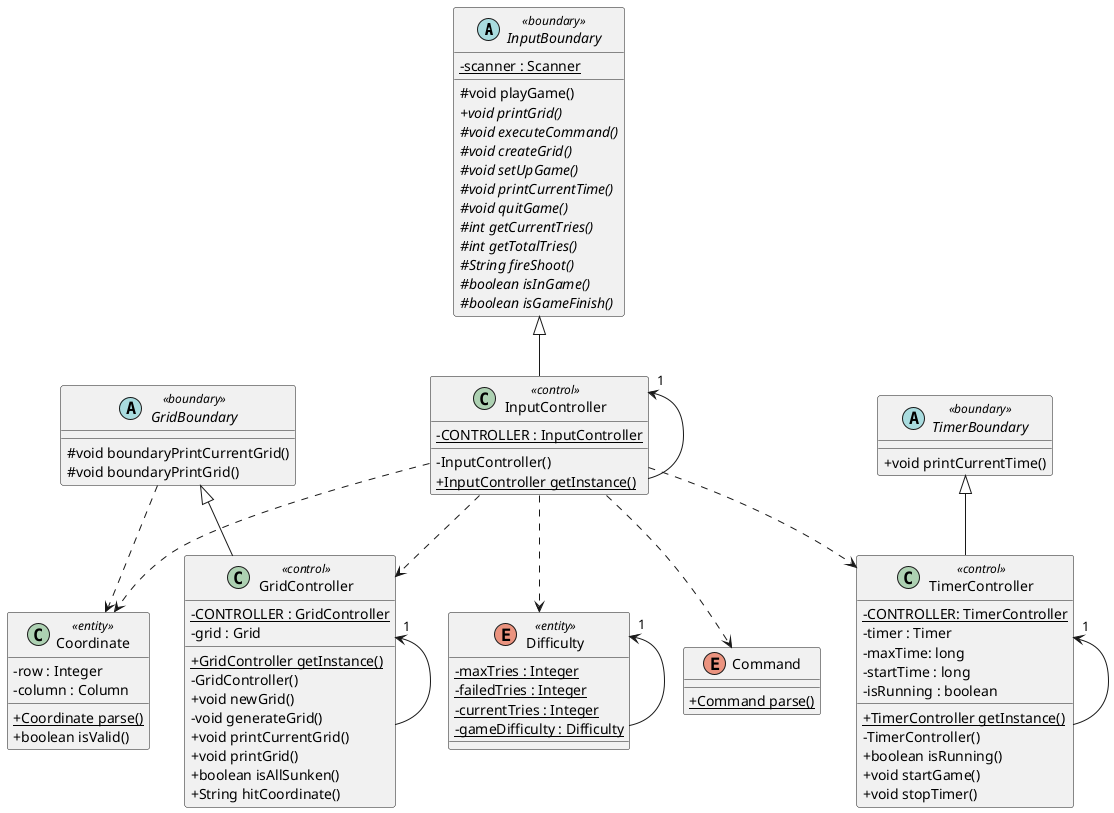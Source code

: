 @startuml playGame
skinparam classAttributeIconSize 0
abstract class InputBoundary <<boundary>>{
    - {static} scanner : Scanner
    # void playGame()
    {abstract} + void printGrid()
    {abstract} # void executeCommand()
    {abstract} # void createGrid()
    {abstract} # void setUpGame()
    {abstract} # void printCurrentTime()
    {abstract} # void quitGame()
    {abstract} # int getCurrentTries()
    {abstract} # int getTotalTries()
    {abstract} # String fireShoot()
    {abstract} # boolean isInGame()
    {abstract} # boolean isGameFinish()
}

class InputController <<control>>{
    - {static} CONTROLLER : InputController
    - InputController()
    + {static}InputController getInstance()

}

abstract class GridBoundary <<boundary>>{
    #  void boundaryPrintCurrentGrid()
    # void boundaryPrintGrid()
}

class GridController <<control>>{
    - {static} CONTROLLER : GridController
    - grid : Grid
    + {static}GridController getInstance()
    - GridController()
    + void newGrid()
    - void generateGrid()
    + void printCurrentGrid()
    + void printGrid()
    + boolean isAllSunken()
    + String hitCoordinate()
}
abstract class TimerBoundary <<boundary>>{
    + void printCurrentTime()

}

class TimerController <<control>>{
    - {static} CONTROLLER: TimerController
    - timer : Timer
    - maxTime: long
    - startTime : long
    - isRunning : boolean
    + {static} TimerController getInstance()
    - TimerController()
    + boolean isRunning()
    + void startGame()
    + void stopTimer()

}
class Coordinate <<entity>>{
    - row : Integer
    - column : Column
    + {static} Coordinate parse()
    + boolean isValid()
}

enum Command {
    + {static} Command parse()
}

enum Difficulty <<entity>>{
    - {static} maxTries : Integer
    - {static} failedTries : Integer
    - {static} currentTries : Integer
    - {static} gameDifficulty : Difficulty
}

InputBoundary <|-- InputController
InputController "1" <-- InputController
GridController "1" <-- GridController
TimerController "1" <-- TimerController
Difficulty "1" <-- Difficulty
InputController ..> GridController
InputController ..> TimerController
InputController ..> Command
InputController ..> Difficulty
InputController ..> Coordinate
GridBoundary..> Coordinate
GridBoundary <|-- GridController
TimerBoundary <|-- TimerController
@enduml